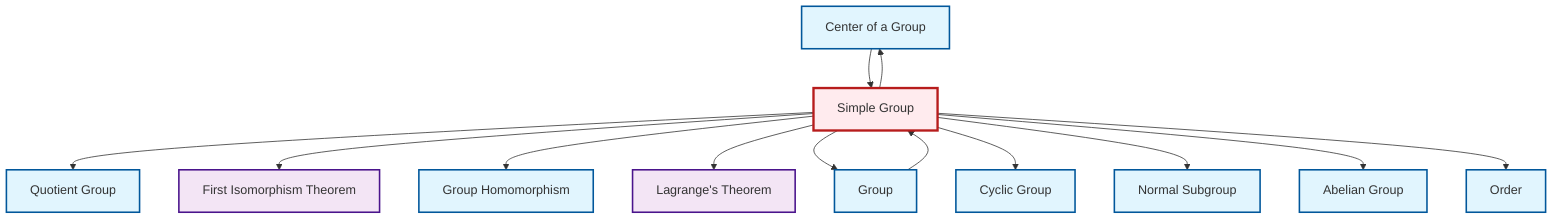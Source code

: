 graph TD
    classDef definition fill:#e1f5fe,stroke:#01579b,stroke-width:2px
    classDef theorem fill:#f3e5f5,stroke:#4a148c,stroke-width:2px
    classDef axiom fill:#fff3e0,stroke:#e65100,stroke-width:2px
    classDef example fill:#e8f5e9,stroke:#1b5e20,stroke-width:2px
    classDef current fill:#ffebee,stroke:#b71c1c,stroke-width:3px
    def-quotient-group["Quotient Group"]:::definition
    def-center-of-group["Center of a Group"]:::definition
    def-cyclic-group["Cyclic Group"]:::definition
    def-normal-subgroup["Normal Subgroup"]:::definition
    def-order["Order"]:::definition
    def-simple-group["Simple Group"]:::definition
    def-group["Group"]:::definition
    thm-lagrange["Lagrange's Theorem"]:::theorem
    def-homomorphism["Group Homomorphism"]:::definition
    def-abelian-group["Abelian Group"]:::definition
    thm-first-isomorphism["First Isomorphism Theorem"]:::theorem
    def-center-of-group --> def-simple-group
    def-simple-group --> def-center-of-group
    def-simple-group --> def-quotient-group
    def-simple-group --> thm-first-isomorphism
    def-simple-group --> def-homomorphism
    def-simple-group --> thm-lagrange
    def-simple-group --> def-group
    def-simple-group --> def-cyclic-group
    def-simple-group --> def-normal-subgroup
    def-simple-group --> def-abelian-group
    def-simple-group --> def-order
    def-group --> def-simple-group
    class def-simple-group current